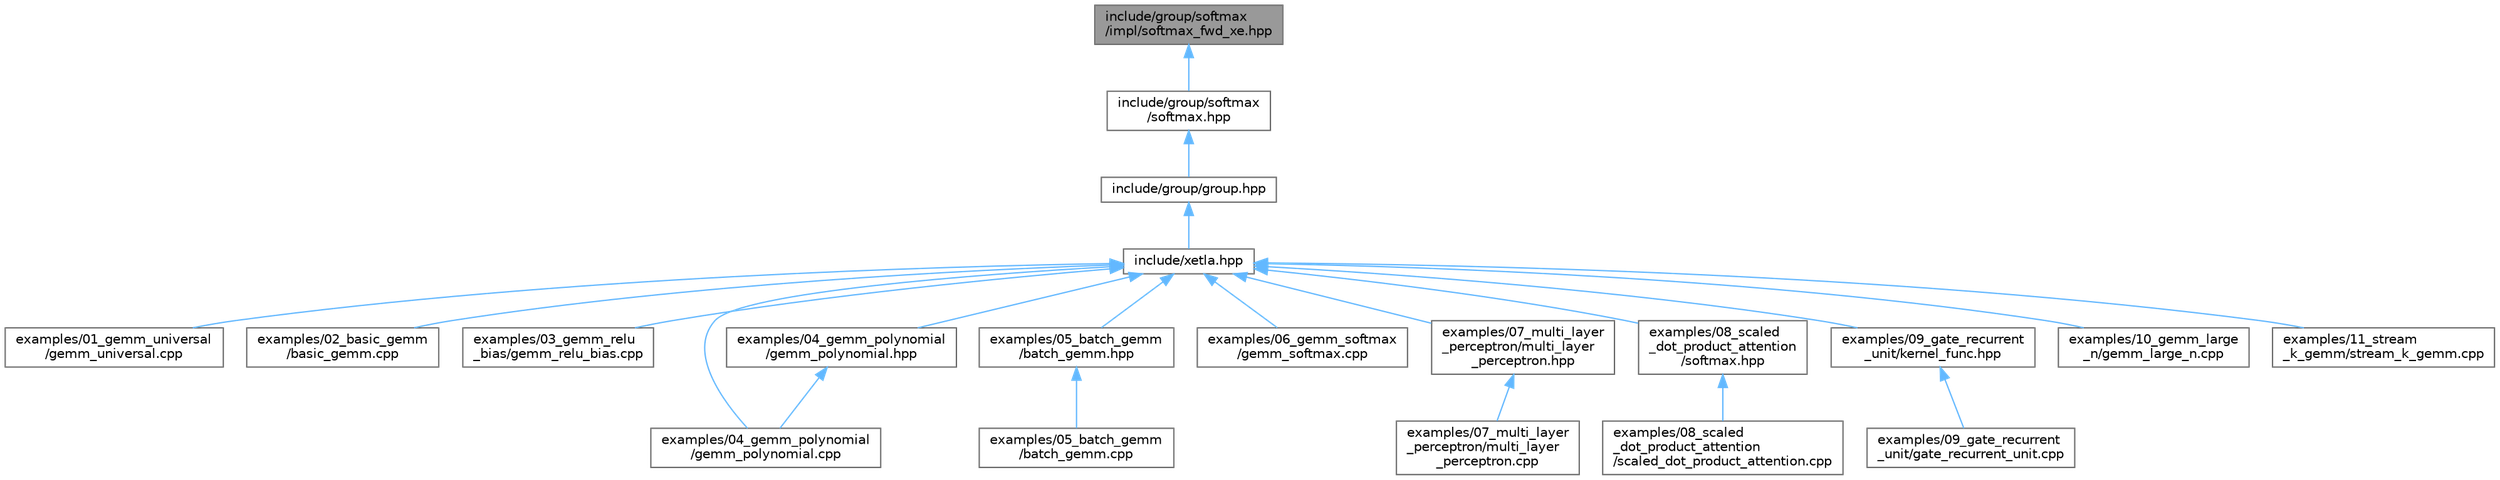digraph "include/group/softmax/impl/softmax_fwd_xe.hpp"
{
 // LATEX_PDF_SIZE
  bgcolor="transparent";
  edge [fontname=Helvetica,fontsize=10,labelfontname=Helvetica,labelfontsize=10];
  node [fontname=Helvetica,fontsize=10,shape=box,height=0.2,width=0.4];
  Node1 [id="Node000001",label="include/group/softmax\l/impl/softmax_fwd_xe.hpp",height=0.2,width=0.4,color="gray40", fillcolor="grey60", style="filled", fontcolor="black",tooltip="C++ API."];
  Node1 -> Node2 [id="edge1_Node000001_Node000002",dir="back",color="steelblue1",style="solid",tooltip=" "];
  Node2 [id="Node000002",label="include/group/softmax\l/softmax.hpp",height=0.2,width=0.4,color="grey40", fillcolor="white", style="filled",URL="$include_2group_2softmax_2softmax_8hpp.html",tooltip="C++ API."];
  Node2 -> Node3 [id="edge2_Node000002_Node000003",dir="back",color="steelblue1",style="solid",tooltip=" "];
  Node3 [id="Node000003",label="include/group/group.hpp",height=0.2,width=0.4,color="grey40", fillcolor="white", style="filled",URL="$group_2group_8hpp.html",tooltip="C++ API."];
  Node3 -> Node4 [id="edge3_Node000003_Node000004",dir="back",color="steelblue1",style="solid",tooltip=" "];
  Node4 [id="Node000004",label="include/xetla.hpp",height=0.2,width=0.4,color="grey40", fillcolor="white", style="filled",URL="$xetla_8hpp.html",tooltip="C++ API."];
  Node4 -> Node5 [id="edge4_Node000004_Node000005",dir="back",color="steelblue1",style="solid",tooltip=" "];
  Node5 [id="Node000005",label="examples/01_gemm_universal\l/gemm_universal.cpp",height=0.2,width=0.4,color="grey40", fillcolor="white", style="filled",URL="$gemm__universal_8cpp.html",tooltip=" "];
  Node4 -> Node6 [id="edge5_Node000004_Node000006",dir="back",color="steelblue1",style="solid",tooltip=" "];
  Node6 [id="Node000006",label="examples/02_basic_gemm\l/basic_gemm.cpp",height=0.2,width=0.4,color="grey40", fillcolor="white", style="filled",URL="$basic__gemm_8cpp.html",tooltip=" "];
  Node4 -> Node7 [id="edge6_Node000004_Node000007",dir="back",color="steelblue1",style="solid",tooltip=" "];
  Node7 [id="Node000007",label="examples/03_gemm_relu\l_bias/gemm_relu_bias.cpp",height=0.2,width=0.4,color="grey40", fillcolor="white", style="filled",URL="$gemm__relu__bias_8cpp.html",tooltip=" "];
  Node4 -> Node8 [id="edge7_Node000004_Node000008",dir="back",color="steelblue1",style="solid",tooltip=" "];
  Node8 [id="Node000008",label="examples/04_gemm_polynomial\l/gemm_polynomial.cpp",height=0.2,width=0.4,color="grey40", fillcolor="white", style="filled",URL="$gemm__polynomial_8cpp.html",tooltip=" "];
  Node4 -> Node9 [id="edge8_Node000004_Node000009",dir="back",color="steelblue1",style="solid",tooltip=" "];
  Node9 [id="Node000009",label="examples/04_gemm_polynomial\l/gemm_polynomial.hpp",height=0.2,width=0.4,color="grey40", fillcolor="white", style="filled",URL="$gemm__polynomial_8hpp.html",tooltip=" "];
  Node9 -> Node8 [id="edge9_Node000009_Node000008",dir="back",color="steelblue1",style="solid",tooltip=" "];
  Node4 -> Node10 [id="edge10_Node000004_Node000010",dir="back",color="steelblue1",style="solid",tooltip=" "];
  Node10 [id="Node000010",label="examples/05_batch_gemm\l/batch_gemm.hpp",height=0.2,width=0.4,color="grey40", fillcolor="white", style="filled",URL="$batch__gemm_8hpp.html",tooltip="C++ API."];
  Node10 -> Node11 [id="edge11_Node000010_Node000011",dir="back",color="steelblue1",style="solid",tooltip=" "];
  Node11 [id="Node000011",label="examples/05_batch_gemm\l/batch_gemm.cpp",height=0.2,width=0.4,color="grey40", fillcolor="white", style="filled",URL="$batch__gemm_8cpp.html",tooltip=" "];
  Node4 -> Node12 [id="edge12_Node000004_Node000012",dir="back",color="steelblue1",style="solid",tooltip=" "];
  Node12 [id="Node000012",label="examples/06_gemm_softmax\l/gemm_softmax.cpp",height=0.2,width=0.4,color="grey40", fillcolor="white", style="filled",URL="$gemm__softmax_8cpp.html",tooltip=" "];
  Node4 -> Node13 [id="edge13_Node000004_Node000013",dir="back",color="steelblue1",style="solid",tooltip=" "];
  Node13 [id="Node000013",label="examples/07_multi_layer\l_perceptron/multi_layer\l_perceptron.hpp",height=0.2,width=0.4,color="grey40", fillcolor="white", style="filled",URL="$multi__layer__perceptron_8hpp.html",tooltip="C++ API."];
  Node13 -> Node14 [id="edge14_Node000013_Node000014",dir="back",color="steelblue1",style="solid",tooltip=" "];
  Node14 [id="Node000014",label="examples/07_multi_layer\l_perceptron/multi_layer\l_perceptron.cpp",height=0.2,width=0.4,color="grey40", fillcolor="white", style="filled",URL="$multi__layer__perceptron_8cpp.html",tooltip=" "];
  Node4 -> Node15 [id="edge15_Node000004_Node000015",dir="back",color="steelblue1",style="solid",tooltip=" "];
  Node15 [id="Node000015",label="examples/08_scaled\l_dot_product_attention\l/softmax.hpp",height=0.2,width=0.4,color="grey40", fillcolor="white", style="filled",URL="$examples_208__scaled__dot__product__attention_2softmax_8hpp.html",tooltip=" "];
  Node15 -> Node16 [id="edge16_Node000015_Node000016",dir="back",color="steelblue1",style="solid",tooltip=" "];
  Node16 [id="Node000016",label="examples/08_scaled\l_dot_product_attention\l/scaled_dot_product_attention.cpp",height=0.2,width=0.4,color="grey40", fillcolor="white", style="filled",URL="$scaled__dot__product__attention_8cpp.html",tooltip=" "];
  Node4 -> Node17 [id="edge17_Node000004_Node000017",dir="back",color="steelblue1",style="solid",tooltip=" "];
  Node17 [id="Node000017",label="examples/09_gate_recurrent\l_unit/kernel_func.hpp",height=0.2,width=0.4,color="grey40", fillcolor="white", style="filled",URL="$kernel__func_8hpp.html",tooltip=" "];
  Node17 -> Node18 [id="edge18_Node000017_Node000018",dir="back",color="steelblue1",style="solid",tooltip=" "];
  Node18 [id="Node000018",label="examples/09_gate_recurrent\l_unit/gate_recurrent_unit.cpp",height=0.2,width=0.4,color="grey40", fillcolor="white", style="filled",URL="$gate__recurrent__unit_8cpp.html",tooltip=" "];
  Node4 -> Node19 [id="edge19_Node000004_Node000019",dir="back",color="steelblue1",style="solid",tooltip=" "];
  Node19 [id="Node000019",label="examples/10_gemm_large\l_n/gemm_large_n.cpp",height=0.2,width=0.4,color="grey40", fillcolor="white", style="filled",URL="$gemm__large__n_8cpp.html",tooltip=" "];
  Node4 -> Node20 [id="edge20_Node000004_Node000020",dir="back",color="steelblue1",style="solid",tooltip=" "];
  Node20 [id="Node000020",label="examples/11_stream\l_k_gemm/stream_k_gemm.cpp",height=0.2,width=0.4,color="grey40", fillcolor="white", style="filled",URL="$stream__k__gemm_8cpp.html",tooltip=" "];
}
